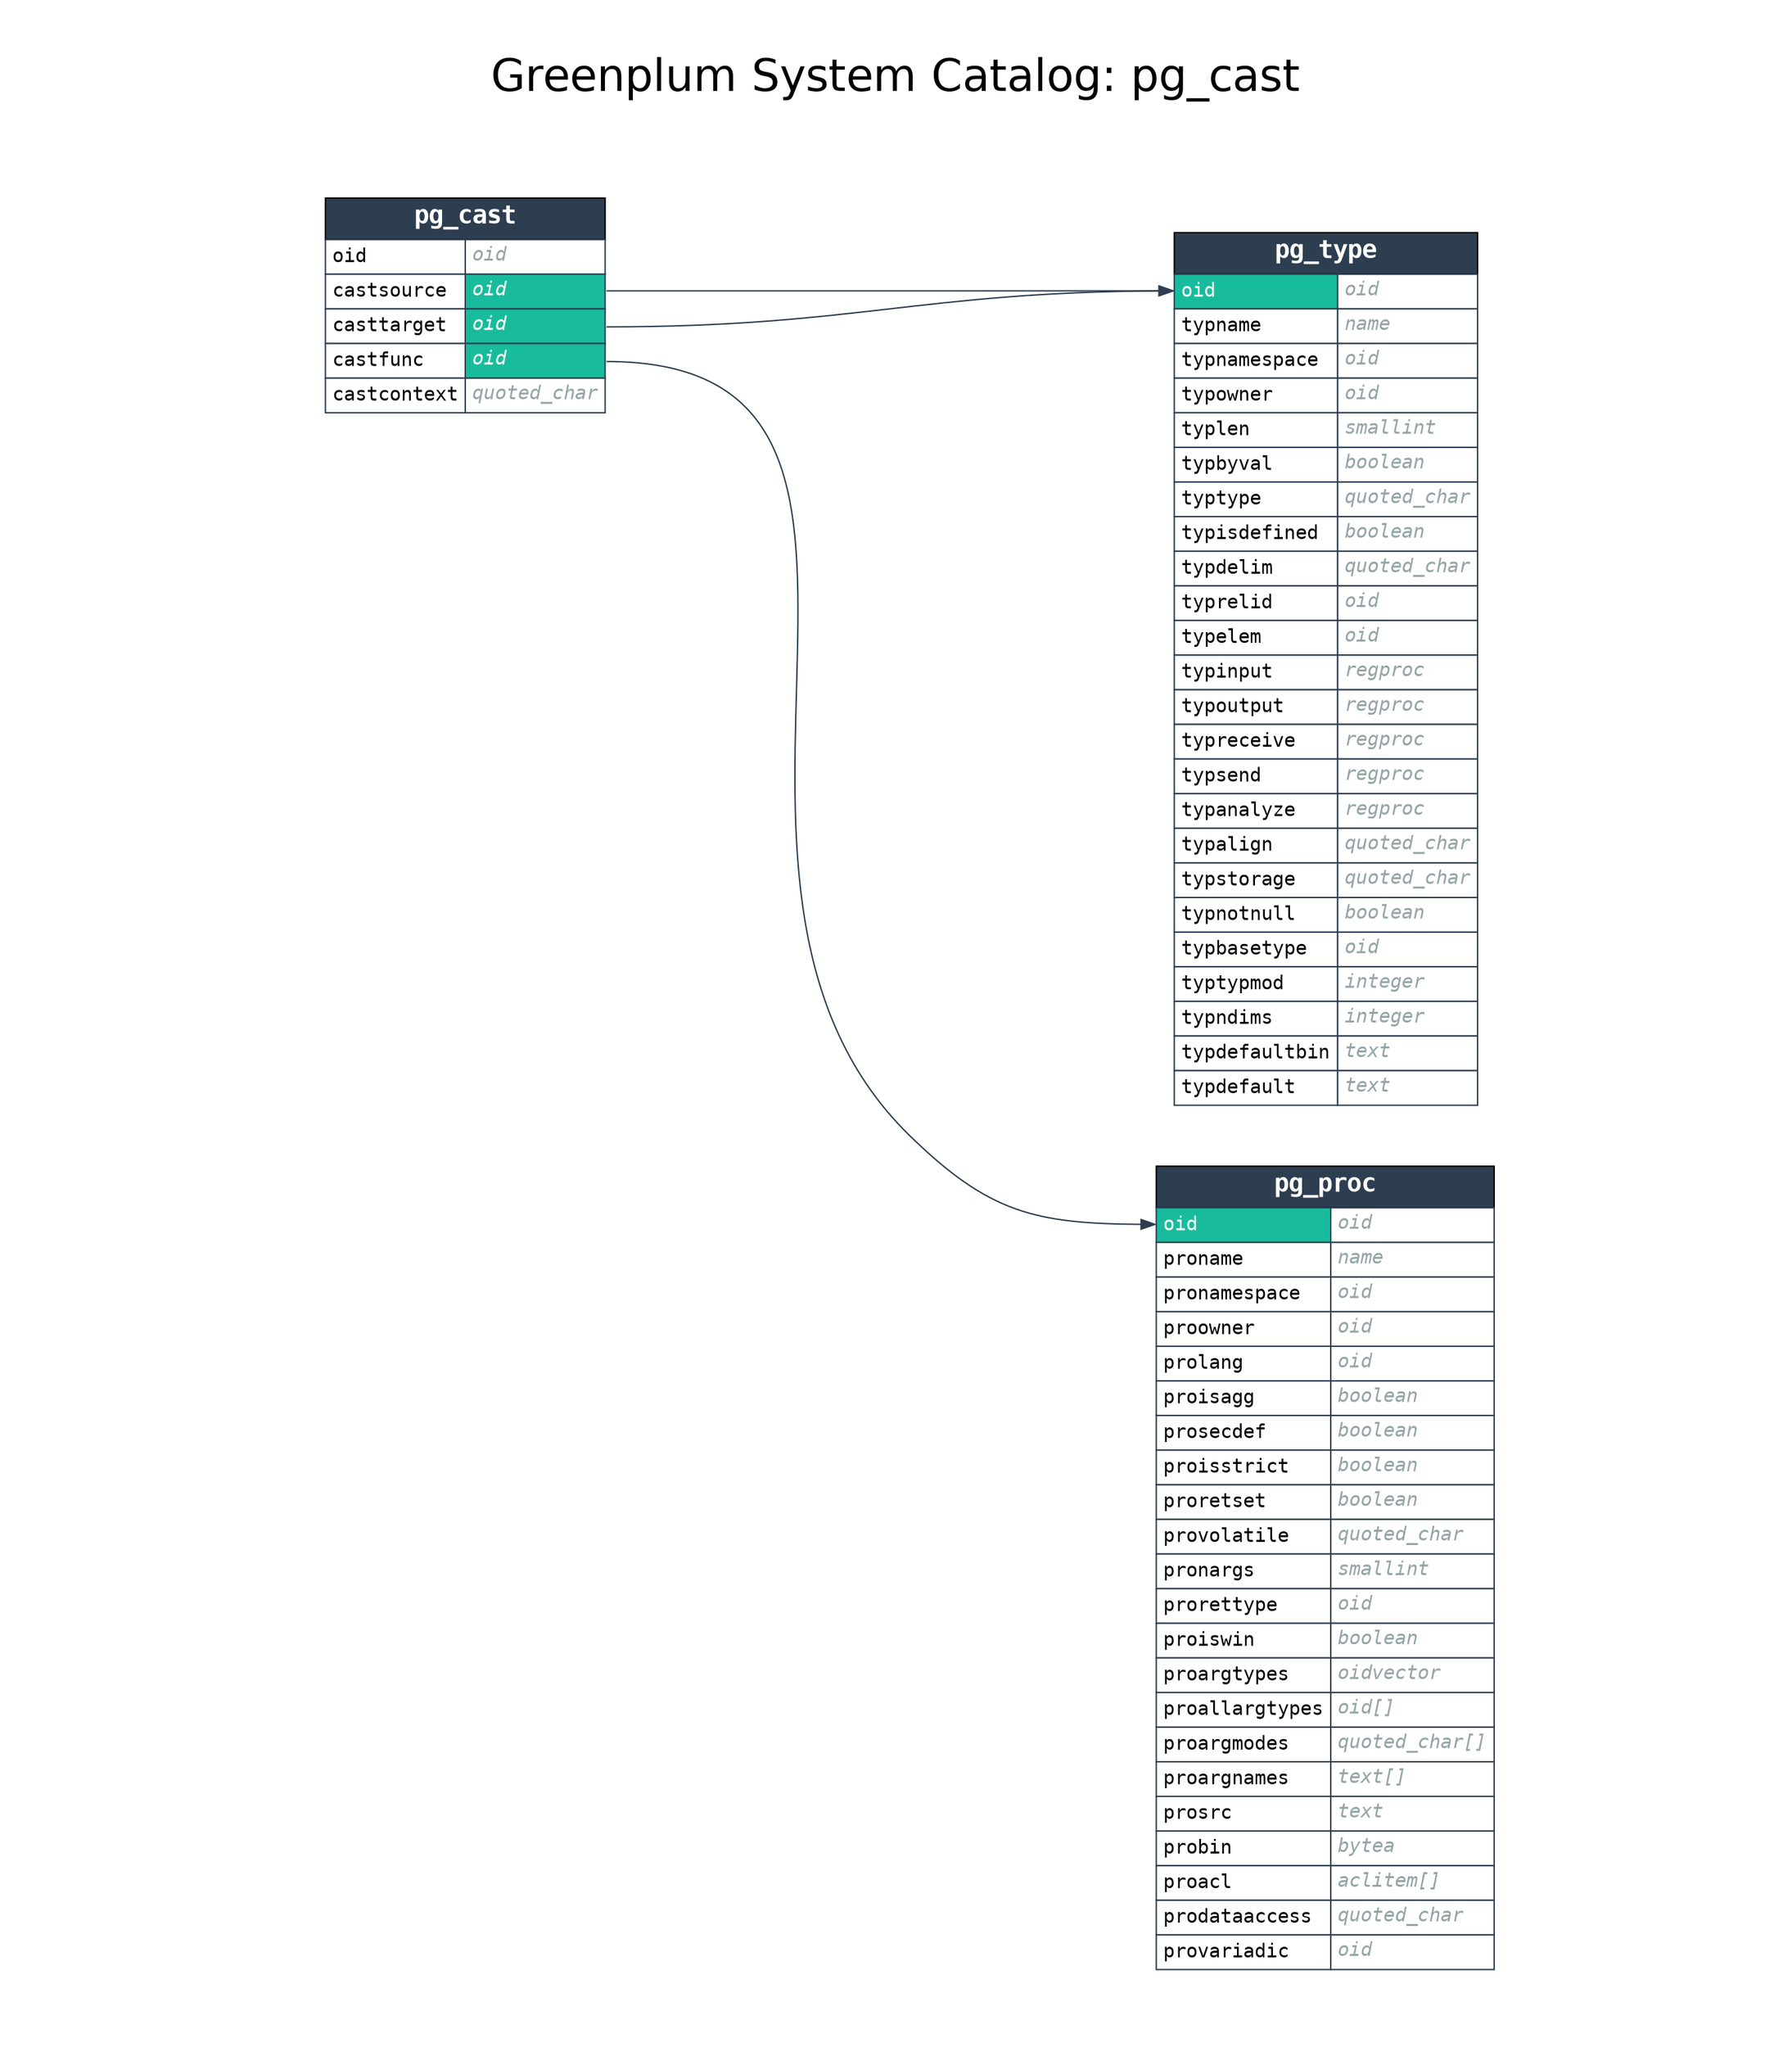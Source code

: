 digraph GPDB {

    label="Greenplum System Catalog: pg_cast";
    labelloc="t";
    fontname="Helvetica"
    fontsize=32
    

    pad=0.5;
    nodesep=0.5;
    ranksep=0.5;
    rankdir=LR;
    node [shape = "plaintext"];

    
    subgraph cluster_from {
        rankdir=TB
        style=invis;

        
    }
    
    subgraph cluster_selected {
        rankdir=TB
        style=invis;

        
            pg_cast [label = <<FONT FACE="monospace"><TABLE BORDER="0" CELLBORDER="1" CELLSPACING="0" CELLPADDING="4">
<TR><TD BGCOLOR="#2c3e50" ALIGN="CENTER" COLSPAN="2"><FONT COLOR="#FFFFFF" POINT-SIZE="18"><B>pg_cast</B></FONT></TD></TR>

<TR>
<TD COLOR="#2c3e50" BGCOLOR="#FFFFFF" ALIGN="LEFT" PORT="oid_in"><FONT COLOR="#000000">oid</FONT></TD>
<TD COLOR="#2c3e50" BGCOLOR="#FFFFFF" ALIGN="LEFT" PORT="oid_out"><FONT COLOR="#95a5a6"><I>oid</I></FONT></TD>
</TR>

<TR>
<TD COLOR="#2c3e50" BGCOLOR="#FFFFFF" ALIGN="LEFT" PORT="castsource_in"><FONT COLOR="#000000">castsource</FONT></TD>
<TD COLOR="#2c3e50" BGCOLOR="#18bc9c" ALIGN="LEFT" PORT="castsource_out"><FONT COLOR="#FFFFFF"><I>oid</I></FONT></TD>
</TR>

<TR>
<TD COLOR="#2c3e50" BGCOLOR="#FFFFFF" ALIGN="LEFT" PORT="casttarget_in"><FONT COLOR="#000000">casttarget</FONT></TD>
<TD COLOR="#2c3e50" BGCOLOR="#18bc9c" ALIGN="LEFT" PORT="casttarget_out"><FONT COLOR="#FFFFFF"><I>oid</I></FONT></TD>
</TR>

<TR>
<TD COLOR="#2c3e50" BGCOLOR="#FFFFFF" ALIGN="LEFT" PORT="castfunc_in"><FONT COLOR="#000000">castfunc</FONT></TD>
<TD COLOR="#2c3e50" BGCOLOR="#18bc9c" ALIGN="LEFT" PORT="castfunc_out"><FONT COLOR="#FFFFFF"><I>oid</I></FONT></TD>
</TR>

<TR>
<TD COLOR="#2c3e50" BGCOLOR="#FFFFFF" ALIGN="LEFT" PORT="castcontext_in"><FONT COLOR="#000000">castcontext</FONT></TD>
<TD COLOR="#2c3e50" BGCOLOR="#FFFFFF" ALIGN="LEFT" PORT="castcontext_out"><FONT COLOR="#95a5a6"><I>quoted_char</I></FONT></TD>
</TR>

</TABLE></FONT>> name = "pg_cast" URL = "pg_cast.svg"];
        
    }
    
    subgraph cluster_to {
        rankdir=TB
        style=invis;

        
            pg_proc [label = <<FONT FACE="monospace"><TABLE BORDER="0" CELLBORDER="1" CELLSPACING="0" CELLPADDING="4">
<TR><TD BGCOLOR="#2c3e50" ALIGN="CENTER" COLSPAN="2"><FONT COLOR="#FFFFFF" POINT-SIZE="18"><B>pg_proc</B></FONT></TD></TR>

<TR>
<TD COLOR="#2c3e50" BGCOLOR="#18bc9c" ALIGN="LEFT" PORT="oid_in"><FONT COLOR="#FFFFFF">oid</FONT></TD>
<TD COLOR="#2c3e50" BGCOLOR="#FFFFFF" ALIGN="LEFT" PORT="oid_out"><FONT COLOR="#95a5a6"><I>oid</I></FONT></TD>
</TR>

<TR>
<TD COLOR="#2c3e50" BGCOLOR="#FFFFFF" ALIGN="LEFT" PORT="proname_in"><FONT COLOR="#000000">proname</FONT></TD>
<TD COLOR="#2c3e50" BGCOLOR="#FFFFFF" ALIGN="LEFT" PORT="proname_out"><FONT COLOR="#95a5a6"><I>name</I></FONT></TD>
</TR>

<TR>
<TD COLOR="#2c3e50" BGCOLOR="#FFFFFF" ALIGN="LEFT" PORT="pronamespace_in"><FONT COLOR="#000000">pronamespace</FONT></TD>
<TD COLOR="#2c3e50" BGCOLOR="#FFFFFF" ALIGN="LEFT" PORT="pronamespace_out"><FONT COLOR="#95a5a6"><I>oid</I></FONT></TD>
</TR>

<TR>
<TD COLOR="#2c3e50" BGCOLOR="#FFFFFF" ALIGN="LEFT" PORT="proowner_in"><FONT COLOR="#000000">proowner</FONT></TD>
<TD COLOR="#2c3e50" BGCOLOR="#FFFFFF" ALIGN="LEFT" PORT="proowner_out"><FONT COLOR="#95a5a6"><I>oid</I></FONT></TD>
</TR>

<TR>
<TD COLOR="#2c3e50" BGCOLOR="#FFFFFF" ALIGN="LEFT" PORT="prolang_in"><FONT COLOR="#000000">prolang</FONT></TD>
<TD COLOR="#2c3e50" BGCOLOR="#FFFFFF" ALIGN="LEFT" PORT="prolang_out"><FONT COLOR="#95a5a6"><I>oid</I></FONT></TD>
</TR>

<TR>
<TD COLOR="#2c3e50" BGCOLOR="#FFFFFF" ALIGN="LEFT" PORT="proisagg_in"><FONT COLOR="#000000">proisagg</FONT></TD>
<TD COLOR="#2c3e50" BGCOLOR="#FFFFFF" ALIGN="LEFT" PORT="proisagg_out"><FONT COLOR="#95a5a6"><I>boolean</I></FONT></TD>
</TR>

<TR>
<TD COLOR="#2c3e50" BGCOLOR="#FFFFFF" ALIGN="LEFT" PORT="prosecdef_in"><FONT COLOR="#000000">prosecdef</FONT></TD>
<TD COLOR="#2c3e50" BGCOLOR="#FFFFFF" ALIGN="LEFT" PORT="prosecdef_out"><FONT COLOR="#95a5a6"><I>boolean</I></FONT></TD>
</TR>

<TR>
<TD COLOR="#2c3e50" BGCOLOR="#FFFFFF" ALIGN="LEFT" PORT="proisstrict_in"><FONT COLOR="#000000">proisstrict</FONT></TD>
<TD COLOR="#2c3e50" BGCOLOR="#FFFFFF" ALIGN="LEFT" PORT="proisstrict_out"><FONT COLOR="#95a5a6"><I>boolean</I></FONT></TD>
</TR>

<TR>
<TD COLOR="#2c3e50" BGCOLOR="#FFFFFF" ALIGN="LEFT" PORT="proretset_in"><FONT COLOR="#000000">proretset</FONT></TD>
<TD COLOR="#2c3e50" BGCOLOR="#FFFFFF" ALIGN="LEFT" PORT="proretset_out"><FONT COLOR="#95a5a6"><I>boolean</I></FONT></TD>
</TR>

<TR>
<TD COLOR="#2c3e50" BGCOLOR="#FFFFFF" ALIGN="LEFT" PORT="provolatile_in"><FONT COLOR="#000000">provolatile</FONT></TD>
<TD COLOR="#2c3e50" BGCOLOR="#FFFFFF" ALIGN="LEFT" PORT="provolatile_out"><FONT COLOR="#95a5a6"><I>quoted_char</I></FONT></TD>
</TR>

<TR>
<TD COLOR="#2c3e50" BGCOLOR="#FFFFFF" ALIGN="LEFT" PORT="pronargs_in"><FONT COLOR="#000000">pronargs</FONT></TD>
<TD COLOR="#2c3e50" BGCOLOR="#FFFFFF" ALIGN="LEFT" PORT="pronargs_out"><FONT COLOR="#95a5a6"><I>smallint</I></FONT></TD>
</TR>

<TR>
<TD COLOR="#2c3e50" BGCOLOR="#FFFFFF" ALIGN="LEFT" PORT="prorettype_in"><FONT COLOR="#000000">prorettype</FONT></TD>
<TD COLOR="#2c3e50" BGCOLOR="#FFFFFF" ALIGN="LEFT" PORT="prorettype_out"><FONT COLOR="#95a5a6"><I>oid</I></FONT></TD>
</TR>

<TR>
<TD COLOR="#2c3e50" BGCOLOR="#FFFFFF" ALIGN="LEFT" PORT="proiswin_in"><FONT COLOR="#000000">proiswin</FONT></TD>
<TD COLOR="#2c3e50" BGCOLOR="#FFFFFF" ALIGN="LEFT" PORT="proiswin_out"><FONT COLOR="#95a5a6"><I>boolean</I></FONT></TD>
</TR>

<TR>
<TD COLOR="#2c3e50" BGCOLOR="#FFFFFF" ALIGN="LEFT" PORT="proargtypes_in"><FONT COLOR="#000000">proargtypes</FONT></TD>
<TD COLOR="#2c3e50" BGCOLOR="#FFFFFF" ALIGN="LEFT" PORT="proargtypes_out"><FONT COLOR="#95a5a6"><I>oidvector</I></FONT></TD>
</TR>

<TR>
<TD COLOR="#2c3e50" BGCOLOR="#FFFFFF" ALIGN="LEFT" PORT="proallargtypes_in"><FONT COLOR="#000000">proallargtypes</FONT></TD>
<TD COLOR="#2c3e50" BGCOLOR="#FFFFFF" ALIGN="LEFT" PORT="proallargtypes_out"><FONT COLOR="#95a5a6"><I>oid[]</I></FONT></TD>
</TR>

<TR>
<TD COLOR="#2c3e50" BGCOLOR="#FFFFFF" ALIGN="LEFT" PORT="proargmodes_in"><FONT COLOR="#000000">proargmodes</FONT></TD>
<TD COLOR="#2c3e50" BGCOLOR="#FFFFFF" ALIGN="LEFT" PORT="proargmodes_out"><FONT COLOR="#95a5a6"><I>quoted_char[]</I></FONT></TD>
</TR>

<TR>
<TD COLOR="#2c3e50" BGCOLOR="#FFFFFF" ALIGN="LEFT" PORT="proargnames_in"><FONT COLOR="#000000">proargnames</FONT></TD>
<TD COLOR="#2c3e50" BGCOLOR="#FFFFFF" ALIGN="LEFT" PORT="proargnames_out"><FONT COLOR="#95a5a6"><I>text[]</I></FONT></TD>
</TR>

<TR>
<TD COLOR="#2c3e50" BGCOLOR="#FFFFFF" ALIGN="LEFT" PORT="prosrc_in"><FONT COLOR="#000000">prosrc</FONT></TD>
<TD COLOR="#2c3e50" BGCOLOR="#FFFFFF" ALIGN="LEFT" PORT="prosrc_out"><FONT COLOR="#95a5a6"><I>text</I></FONT></TD>
</TR>

<TR>
<TD COLOR="#2c3e50" BGCOLOR="#FFFFFF" ALIGN="LEFT" PORT="probin_in"><FONT COLOR="#000000">probin</FONT></TD>
<TD COLOR="#2c3e50" BGCOLOR="#FFFFFF" ALIGN="LEFT" PORT="probin_out"><FONT COLOR="#95a5a6"><I>bytea</I></FONT></TD>
</TR>

<TR>
<TD COLOR="#2c3e50" BGCOLOR="#FFFFFF" ALIGN="LEFT" PORT="proacl_in"><FONT COLOR="#000000">proacl</FONT></TD>
<TD COLOR="#2c3e50" BGCOLOR="#FFFFFF" ALIGN="LEFT" PORT="proacl_out"><FONT COLOR="#95a5a6"><I>aclitem[]</I></FONT></TD>
</TR>

<TR>
<TD COLOR="#2c3e50" BGCOLOR="#FFFFFF" ALIGN="LEFT" PORT="prodataaccess_in"><FONT COLOR="#000000">prodataaccess</FONT></TD>
<TD COLOR="#2c3e50" BGCOLOR="#FFFFFF" ALIGN="LEFT" PORT="prodataaccess_out"><FONT COLOR="#95a5a6"><I>quoted_char</I></FONT></TD>
</TR>

<TR>
<TD COLOR="#2c3e50" BGCOLOR="#FFFFFF" ALIGN="LEFT" PORT="provariadic_in"><FONT COLOR="#000000">provariadic</FONT></TD>
<TD COLOR="#2c3e50" BGCOLOR="#FFFFFF" ALIGN="LEFT" PORT="provariadic_out"><FONT COLOR="#95a5a6"><I>oid</I></FONT></TD>
</TR>

</TABLE></FONT>> name = "pg_proc" URL = "pg_proc.svg"];
        
            pg_type [label = <<FONT FACE="monospace"><TABLE BORDER="0" CELLBORDER="1" CELLSPACING="0" CELLPADDING="4">
<TR><TD BGCOLOR="#2c3e50" ALIGN="CENTER" COLSPAN="2"><FONT COLOR="#FFFFFF" POINT-SIZE="18"><B>pg_type</B></FONT></TD></TR>

<TR>
<TD COLOR="#2c3e50" BGCOLOR="#18bc9c" ALIGN="LEFT" PORT="oid_in"><FONT COLOR="#FFFFFF">oid</FONT></TD>
<TD COLOR="#2c3e50" BGCOLOR="#FFFFFF" ALIGN="LEFT" PORT="oid_out"><FONT COLOR="#95a5a6"><I>oid</I></FONT></TD>
</TR>

<TR>
<TD COLOR="#2c3e50" BGCOLOR="#FFFFFF" ALIGN="LEFT" PORT="typname_in"><FONT COLOR="#000000">typname</FONT></TD>
<TD COLOR="#2c3e50" BGCOLOR="#FFFFFF" ALIGN="LEFT" PORT="typname_out"><FONT COLOR="#95a5a6"><I>name</I></FONT></TD>
</TR>

<TR>
<TD COLOR="#2c3e50" BGCOLOR="#FFFFFF" ALIGN="LEFT" PORT="typnamespace_in"><FONT COLOR="#000000">typnamespace</FONT></TD>
<TD COLOR="#2c3e50" BGCOLOR="#FFFFFF" ALIGN="LEFT" PORT="typnamespace_out"><FONT COLOR="#95a5a6"><I>oid</I></FONT></TD>
</TR>

<TR>
<TD COLOR="#2c3e50" BGCOLOR="#FFFFFF" ALIGN="LEFT" PORT="typowner_in"><FONT COLOR="#000000">typowner</FONT></TD>
<TD COLOR="#2c3e50" BGCOLOR="#FFFFFF" ALIGN="LEFT" PORT="typowner_out"><FONT COLOR="#95a5a6"><I>oid</I></FONT></TD>
</TR>

<TR>
<TD COLOR="#2c3e50" BGCOLOR="#FFFFFF" ALIGN="LEFT" PORT="typlen_in"><FONT COLOR="#000000">typlen</FONT></TD>
<TD COLOR="#2c3e50" BGCOLOR="#FFFFFF" ALIGN="LEFT" PORT="typlen_out"><FONT COLOR="#95a5a6"><I>smallint</I></FONT></TD>
</TR>

<TR>
<TD COLOR="#2c3e50" BGCOLOR="#FFFFFF" ALIGN="LEFT" PORT="typbyval_in"><FONT COLOR="#000000">typbyval</FONT></TD>
<TD COLOR="#2c3e50" BGCOLOR="#FFFFFF" ALIGN="LEFT" PORT="typbyval_out"><FONT COLOR="#95a5a6"><I>boolean</I></FONT></TD>
</TR>

<TR>
<TD COLOR="#2c3e50" BGCOLOR="#FFFFFF" ALIGN="LEFT" PORT="typtype_in"><FONT COLOR="#000000">typtype</FONT></TD>
<TD COLOR="#2c3e50" BGCOLOR="#FFFFFF" ALIGN="LEFT" PORT="typtype_out"><FONT COLOR="#95a5a6"><I>quoted_char</I></FONT></TD>
</TR>

<TR>
<TD COLOR="#2c3e50" BGCOLOR="#FFFFFF" ALIGN="LEFT" PORT="typisdefined_in"><FONT COLOR="#000000">typisdefined</FONT></TD>
<TD COLOR="#2c3e50" BGCOLOR="#FFFFFF" ALIGN="LEFT" PORT="typisdefined_out"><FONT COLOR="#95a5a6"><I>boolean</I></FONT></TD>
</TR>

<TR>
<TD COLOR="#2c3e50" BGCOLOR="#FFFFFF" ALIGN="LEFT" PORT="typdelim_in"><FONT COLOR="#000000">typdelim</FONT></TD>
<TD COLOR="#2c3e50" BGCOLOR="#FFFFFF" ALIGN="LEFT" PORT="typdelim_out"><FONT COLOR="#95a5a6"><I>quoted_char</I></FONT></TD>
</TR>

<TR>
<TD COLOR="#2c3e50" BGCOLOR="#FFFFFF" ALIGN="LEFT" PORT="typrelid_in"><FONT COLOR="#000000">typrelid</FONT></TD>
<TD COLOR="#2c3e50" BGCOLOR="#FFFFFF" ALIGN="LEFT" PORT="typrelid_out"><FONT COLOR="#95a5a6"><I>oid</I></FONT></TD>
</TR>

<TR>
<TD COLOR="#2c3e50" BGCOLOR="#FFFFFF" ALIGN="LEFT" PORT="typelem_in"><FONT COLOR="#000000">typelem</FONT></TD>
<TD COLOR="#2c3e50" BGCOLOR="#FFFFFF" ALIGN="LEFT" PORT="typelem_out"><FONT COLOR="#95a5a6"><I>oid</I></FONT></TD>
</TR>

<TR>
<TD COLOR="#2c3e50" BGCOLOR="#FFFFFF" ALIGN="LEFT" PORT="typinput_in"><FONT COLOR="#000000">typinput</FONT></TD>
<TD COLOR="#2c3e50" BGCOLOR="#FFFFFF" ALIGN="LEFT" PORT="typinput_out"><FONT COLOR="#95a5a6"><I>regproc</I></FONT></TD>
</TR>

<TR>
<TD COLOR="#2c3e50" BGCOLOR="#FFFFFF" ALIGN="LEFT" PORT="typoutput_in"><FONT COLOR="#000000">typoutput</FONT></TD>
<TD COLOR="#2c3e50" BGCOLOR="#FFFFFF" ALIGN="LEFT" PORT="typoutput_out"><FONT COLOR="#95a5a6"><I>regproc</I></FONT></TD>
</TR>

<TR>
<TD COLOR="#2c3e50" BGCOLOR="#FFFFFF" ALIGN="LEFT" PORT="typreceive_in"><FONT COLOR="#000000">typreceive</FONT></TD>
<TD COLOR="#2c3e50" BGCOLOR="#FFFFFF" ALIGN="LEFT" PORT="typreceive_out"><FONT COLOR="#95a5a6"><I>regproc</I></FONT></TD>
</TR>

<TR>
<TD COLOR="#2c3e50" BGCOLOR="#FFFFFF" ALIGN="LEFT" PORT="typsend_in"><FONT COLOR="#000000">typsend</FONT></TD>
<TD COLOR="#2c3e50" BGCOLOR="#FFFFFF" ALIGN="LEFT" PORT="typsend_out"><FONT COLOR="#95a5a6"><I>regproc</I></FONT></TD>
</TR>

<TR>
<TD COLOR="#2c3e50" BGCOLOR="#FFFFFF" ALIGN="LEFT" PORT="typanalyze_in"><FONT COLOR="#000000">typanalyze</FONT></TD>
<TD COLOR="#2c3e50" BGCOLOR="#FFFFFF" ALIGN="LEFT" PORT="typanalyze_out"><FONT COLOR="#95a5a6"><I>regproc</I></FONT></TD>
</TR>

<TR>
<TD COLOR="#2c3e50" BGCOLOR="#FFFFFF" ALIGN="LEFT" PORT="typalign_in"><FONT COLOR="#000000">typalign</FONT></TD>
<TD COLOR="#2c3e50" BGCOLOR="#FFFFFF" ALIGN="LEFT" PORT="typalign_out"><FONT COLOR="#95a5a6"><I>quoted_char</I></FONT></TD>
</TR>

<TR>
<TD COLOR="#2c3e50" BGCOLOR="#FFFFFF" ALIGN="LEFT" PORT="typstorage_in"><FONT COLOR="#000000">typstorage</FONT></TD>
<TD COLOR="#2c3e50" BGCOLOR="#FFFFFF" ALIGN="LEFT" PORT="typstorage_out"><FONT COLOR="#95a5a6"><I>quoted_char</I></FONT></TD>
</TR>

<TR>
<TD COLOR="#2c3e50" BGCOLOR="#FFFFFF" ALIGN="LEFT" PORT="typnotnull_in"><FONT COLOR="#000000">typnotnull</FONT></TD>
<TD COLOR="#2c3e50" BGCOLOR="#FFFFFF" ALIGN="LEFT" PORT="typnotnull_out"><FONT COLOR="#95a5a6"><I>boolean</I></FONT></TD>
</TR>

<TR>
<TD COLOR="#2c3e50" BGCOLOR="#FFFFFF" ALIGN="LEFT" PORT="typbasetype_in"><FONT COLOR="#000000">typbasetype</FONT></TD>
<TD COLOR="#2c3e50" BGCOLOR="#FFFFFF" ALIGN="LEFT" PORT="typbasetype_out"><FONT COLOR="#95a5a6"><I>oid</I></FONT></TD>
</TR>

<TR>
<TD COLOR="#2c3e50" BGCOLOR="#FFFFFF" ALIGN="LEFT" PORT="typtypmod_in"><FONT COLOR="#000000">typtypmod</FONT></TD>
<TD COLOR="#2c3e50" BGCOLOR="#FFFFFF" ALIGN="LEFT" PORT="typtypmod_out"><FONT COLOR="#95a5a6"><I>integer</I></FONT></TD>
</TR>

<TR>
<TD COLOR="#2c3e50" BGCOLOR="#FFFFFF" ALIGN="LEFT" PORT="typndims_in"><FONT COLOR="#000000">typndims</FONT></TD>
<TD COLOR="#2c3e50" BGCOLOR="#FFFFFF" ALIGN="LEFT" PORT="typndims_out"><FONT COLOR="#95a5a6"><I>integer</I></FONT></TD>
</TR>

<TR>
<TD COLOR="#2c3e50" BGCOLOR="#FFFFFF" ALIGN="LEFT" PORT="typdefaultbin_in"><FONT COLOR="#000000">typdefaultbin</FONT></TD>
<TD COLOR="#2c3e50" BGCOLOR="#FFFFFF" ALIGN="LEFT" PORT="typdefaultbin_out"><FONT COLOR="#95a5a6"><I>text</I></FONT></TD>
</TR>

<TR>
<TD COLOR="#2c3e50" BGCOLOR="#FFFFFF" ALIGN="LEFT" PORT="typdefault_in"><FONT COLOR="#000000">typdefault</FONT></TD>
<TD COLOR="#2c3e50" BGCOLOR="#FFFFFF" ALIGN="LEFT" PORT="typdefault_out"><FONT COLOR="#95a5a6"><I>text</I></FONT></TD>
</TR>

</TABLE></FONT>> name = "pg_type" URL = "pg_type.svg"];
        
    }
    

    
        pg_cast:castsource_out -> pg_type:oid_in [penwidth = 1 color = "#2c3e50"];
    
        pg_cast:casttarget_out -> pg_type:oid_in [penwidth = 1 color = "#2c3e50"];
    
        pg_cast:castfunc_out -> pg_proc:oid_in [penwidth = 1 color = "#2c3e50"];
    

}